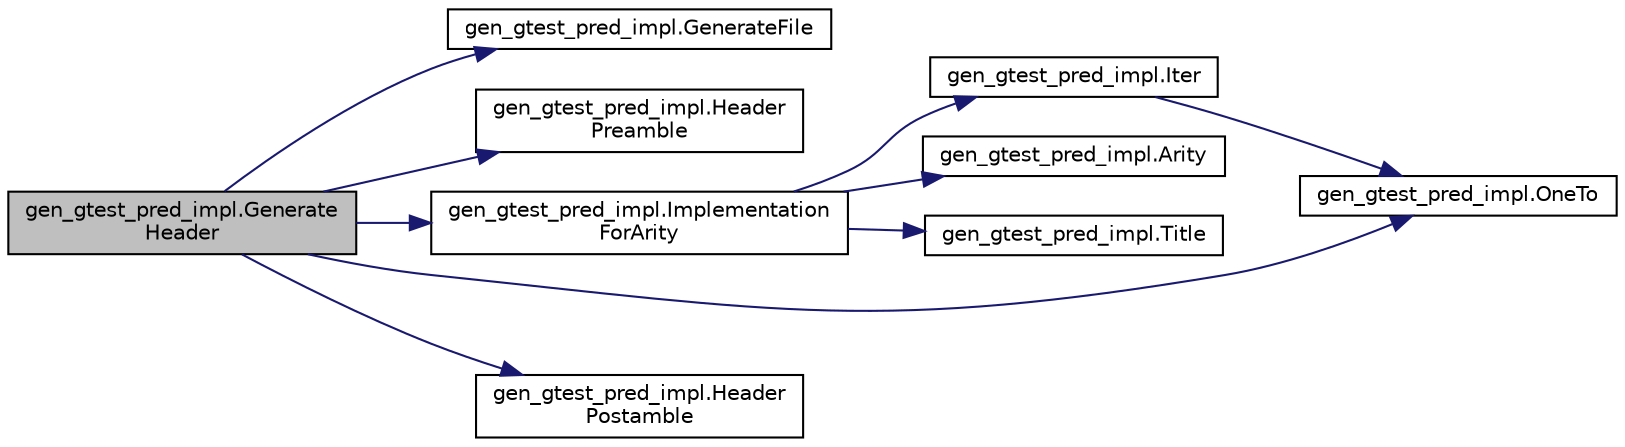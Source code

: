 digraph "gen_gtest_pred_impl.GenerateHeader"
{
  edge [fontname="Helvetica",fontsize="10",labelfontname="Helvetica",labelfontsize="10"];
  node [fontname="Helvetica",fontsize="10",shape=record];
  rankdir="LR";
  Node27 [label="gen_gtest_pred_impl.Generate\lHeader",height=0.2,width=0.4,color="black", fillcolor="grey75", style="filled", fontcolor="black"];
  Node27 -> Node28 [color="midnightblue",fontsize="10",style="solid",fontname="Helvetica"];
  Node28 [label="gen_gtest_pred_impl.GenerateFile",height=0.2,width=0.4,color="black", fillcolor="white", style="filled",URL="$d0/db7/namespacegen__gtest__pred__impl.html#a16210fe365dfd176e04aa2578ac5a8d9"];
  Node27 -> Node29 [color="midnightblue",fontsize="10",style="solid",fontname="Helvetica"];
  Node29 [label="gen_gtest_pred_impl.Header\lPreamble",height=0.2,width=0.4,color="black", fillcolor="white", style="filled",URL="$d0/db7/namespacegen__gtest__pred__impl.html#a0b99cadcffab4bf161654a382163bac8"];
  Node27 -> Node30 [color="midnightblue",fontsize="10",style="solid",fontname="Helvetica"];
  Node30 [label="gen_gtest_pred_impl.Implementation\lForArity",height=0.2,width=0.4,color="black", fillcolor="white", style="filled",URL="$d0/db7/namespacegen__gtest__pred__impl.html#a8c53b141b89f9c05d0131d9756dfeab0"];
  Node30 -> Node31 [color="midnightblue",fontsize="10",style="solid",fontname="Helvetica"];
  Node31 [label="gen_gtest_pred_impl.Iter",height=0.2,width=0.4,color="black", fillcolor="white", style="filled",URL="$d0/db7/namespacegen__gtest__pred__impl.html#ac016218b7c9437d1d5ac85c574c83069"];
  Node31 -> Node32 [color="midnightblue",fontsize="10",style="solid",fontname="Helvetica"];
  Node32 [label="gen_gtest_pred_impl.OneTo",height=0.2,width=0.4,color="black", fillcolor="white", style="filled",URL="$d0/db7/namespacegen__gtest__pred__impl.html#a7920598d51c9dded76a4ef9ffde339e4"];
  Node30 -> Node33 [color="midnightblue",fontsize="10",style="solid",fontname="Helvetica"];
  Node33 [label="gen_gtest_pred_impl.Arity",height=0.2,width=0.4,color="black", fillcolor="white", style="filled",URL="$d0/db7/namespacegen__gtest__pred__impl.html#a5bbb7272f3588b969ab3ded6f49836a1"];
  Node30 -> Node34 [color="midnightblue",fontsize="10",style="solid",fontname="Helvetica"];
  Node34 [label="gen_gtest_pred_impl.Title",height=0.2,width=0.4,color="black", fillcolor="white", style="filled",URL="$d0/db7/namespacegen__gtest__pred__impl.html#ae49dd9bd9152dbcb3ca7994ce04c37ba"];
  Node27 -> Node32 [color="midnightblue",fontsize="10",style="solid",fontname="Helvetica"];
  Node27 -> Node35 [color="midnightblue",fontsize="10",style="solid",fontname="Helvetica"];
  Node35 [label="gen_gtest_pred_impl.Header\lPostamble",height=0.2,width=0.4,color="black", fillcolor="white", style="filled",URL="$d0/db7/namespacegen__gtest__pred__impl.html#a3d40c7ef70cf4d46e56c9612f34027bf"];
}
